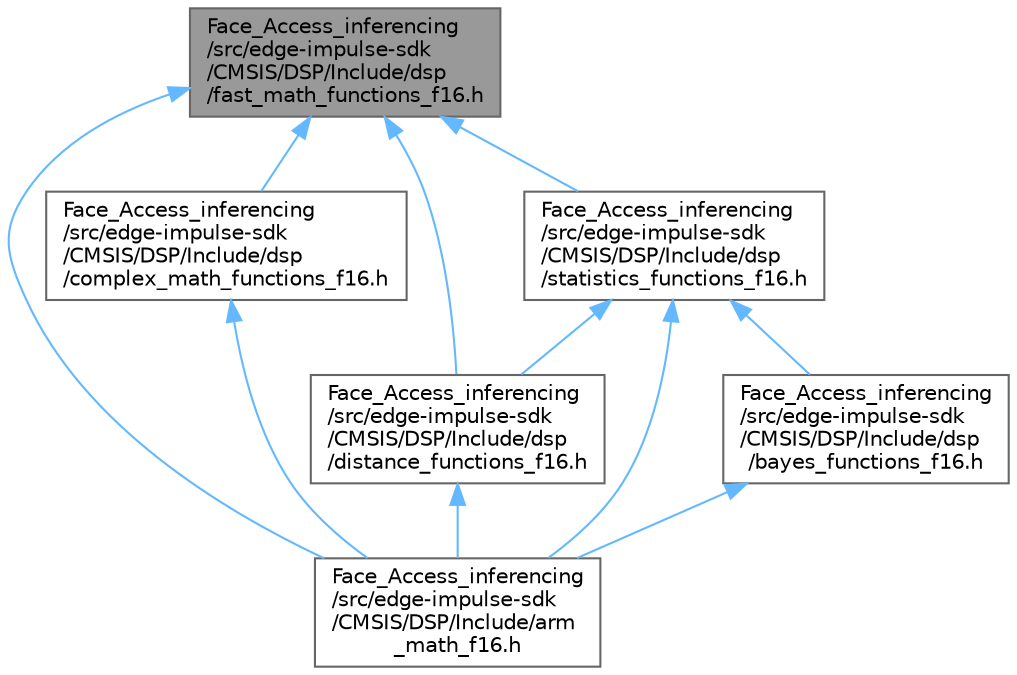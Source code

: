digraph "Face_Access_inferencing/src/edge-impulse-sdk/CMSIS/DSP/Include/dsp/fast_math_functions_f16.h"
{
 // LATEX_PDF_SIZE
  bgcolor="transparent";
  edge [fontname=Helvetica,fontsize=10,labelfontname=Helvetica,labelfontsize=10];
  node [fontname=Helvetica,fontsize=10,shape=box,height=0.2,width=0.4];
  Node1 [id="Node000001",label="Face_Access_inferencing\l/src/edge-impulse-sdk\l/CMSIS/DSP/Include/dsp\l/fast_math_functions_f16.h",height=0.2,width=0.4,color="gray40", fillcolor="grey60", style="filled", fontcolor="black",tooltip=" "];
  Node1 -> Node2 [id="edge1_Node000001_Node000002",dir="back",color="steelblue1",style="solid",tooltip=" "];
  Node2 [id="Node000002",label="Face_Access_inferencing\l/src/edge-impulse-sdk\l/CMSIS/DSP/Include/arm\l_math_f16.h",height=0.2,width=0.4,color="grey40", fillcolor="white", style="filled",URL="$arm__math__f16_8h.html",tooltip=" "];
  Node1 -> Node3 [id="edge2_Node000001_Node000003",dir="back",color="steelblue1",style="solid",tooltip=" "];
  Node3 [id="Node000003",label="Face_Access_inferencing\l/src/edge-impulse-sdk\l/CMSIS/DSP/Include/dsp\l/complex_math_functions_f16.h",height=0.2,width=0.4,color="grey40", fillcolor="white", style="filled",URL="$complex__math__functions__f16_8h.html",tooltip=" "];
  Node3 -> Node2 [id="edge3_Node000003_Node000002",dir="back",color="steelblue1",style="solid",tooltip=" "];
  Node1 -> Node4 [id="edge4_Node000001_Node000004",dir="back",color="steelblue1",style="solid",tooltip=" "];
  Node4 [id="Node000004",label="Face_Access_inferencing\l/src/edge-impulse-sdk\l/CMSIS/DSP/Include/dsp\l/distance_functions_f16.h",height=0.2,width=0.4,color="grey40", fillcolor="white", style="filled",URL="$distance__functions__f16_8h.html",tooltip=" "];
  Node4 -> Node2 [id="edge5_Node000004_Node000002",dir="back",color="steelblue1",style="solid",tooltip=" "];
  Node1 -> Node5 [id="edge6_Node000001_Node000005",dir="back",color="steelblue1",style="solid",tooltip=" "];
  Node5 [id="Node000005",label="Face_Access_inferencing\l/src/edge-impulse-sdk\l/CMSIS/DSP/Include/dsp\l/statistics_functions_f16.h",height=0.2,width=0.4,color="grey40", fillcolor="white", style="filled",URL="$statistics__functions__f16_8h.html",tooltip=" "];
  Node5 -> Node2 [id="edge7_Node000005_Node000002",dir="back",color="steelblue1",style="solid",tooltip=" "];
  Node5 -> Node6 [id="edge8_Node000005_Node000006",dir="back",color="steelblue1",style="solid",tooltip=" "];
  Node6 [id="Node000006",label="Face_Access_inferencing\l/src/edge-impulse-sdk\l/CMSIS/DSP/Include/dsp\l/bayes_functions_f16.h",height=0.2,width=0.4,color="grey40", fillcolor="white", style="filled",URL="$bayes__functions__f16_8h.html",tooltip=" "];
  Node6 -> Node2 [id="edge9_Node000006_Node000002",dir="back",color="steelblue1",style="solid",tooltip=" "];
  Node5 -> Node4 [id="edge10_Node000005_Node000004",dir="back",color="steelblue1",style="solid",tooltip=" "];
}
